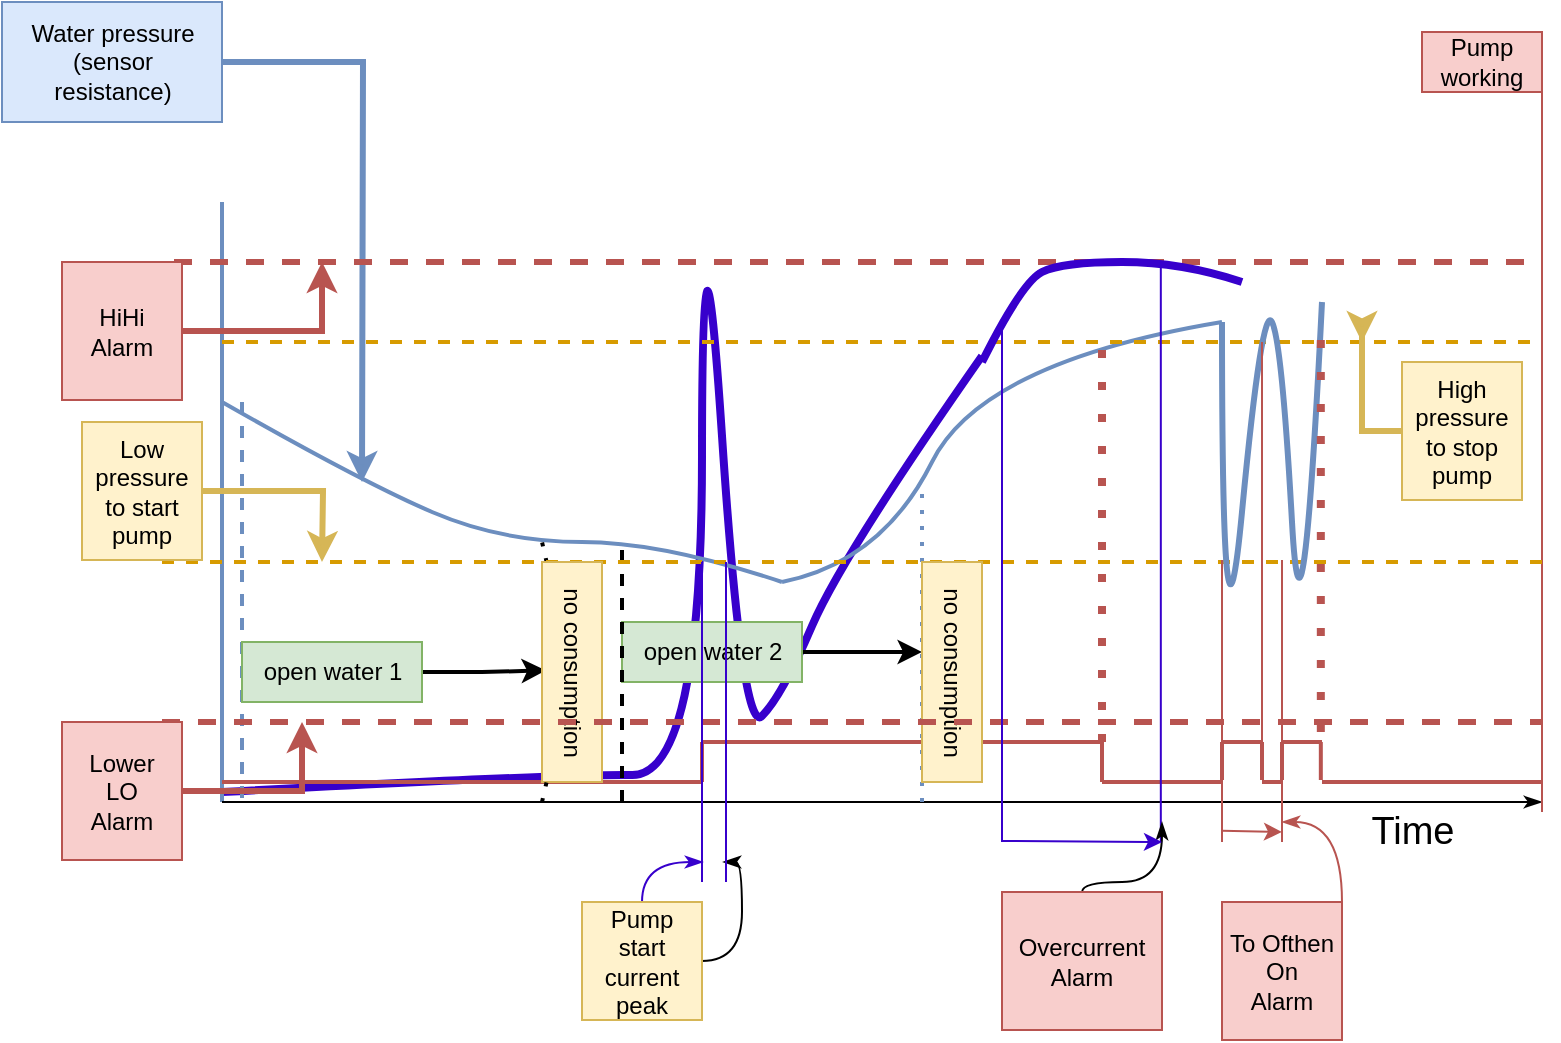 <mxfile version="20.1.3" type="github" pages="2">
  <diagram name="Typical diagram" id="c7558073-3199-34d8-9f00-42111426c3f3">
    <mxGraphModel dx="878" dy="634" grid="1" gridSize="10" guides="1" tooltips="1" connect="1" arrows="1" fold="1" page="1" pageScale="1" pageWidth="826" pageHeight="1169" background="none" math="0" shadow="0">
      <root>
        <mxCell id="0" />
        <mxCell id="1" parent="0" />
        <mxCell id="BxefesWGFPJ47FyZC_82-163" value="" style="curved=1;endArrow=none;html=1;strokeColor=#3700CC;strokeWidth=4;fillColor=#6a00ff;endFill=0;" edge="1" parent="1">
          <mxGeometry width="50" height="50" relative="1" as="geometry">
            <mxPoint x="160" y="715" as="sourcePoint" />
            <mxPoint x="540" y="497" as="targetPoint" />
            <Array as="points">
              <mxPoint x="330" y="706" />
              <mxPoint x="400" y="707" />
              <mxPoint x="400" y="387" />
              <mxPoint x="420" y="687" />
              <mxPoint x="440" y="667" />
              <mxPoint x="470" y="597" />
            </Array>
          </mxGeometry>
        </mxCell>
        <mxCell id="BxefesWGFPJ47FyZC_82-97" value="" style="endArrow=none;html=1;rounded=0;fillColor=#dae8fc;strokeColor=#6c8ebf;strokeWidth=2;" edge="1" parent="1">
          <mxGeometry width="50" height="50" relative="1" as="geometry">
            <mxPoint x="160" y="420" as="sourcePoint" />
            <mxPoint x="160" y="720" as="targetPoint" />
          </mxGeometry>
        </mxCell>
        <mxCell id="BxefesWGFPJ47FyZC_82-139" style="edgeStyle=orthogonalEdgeStyle;rounded=0;orthogonalLoop=1;jettySize=auto;html=1;strokeWidth=3;fillColor=#dae8fc;strokeColor=#6c8ebf;" edge="1" parent="1" source="BxefesWGFPJ47FyZC_82-98">
          <mxGeometry relative="1" as="geometry">
            <mxPoint x="230" y="560" as="targetPoint" />
          </mxGeometry>
        </mxCell>
        <mxCell id="BxefesWGFPJ47FyZC_82-98" value="Water pressure&lt;br&gt;(sensor&lt;br&gt;resistance)" style="text;html=1;align=center;verticalAlign=middle;resizable=0;points=[];autosize=1;strokeColor=#6c8ebf;fillColor=#dae8fc;" vertex="1" parent="1">
          <mxGeometry x="50" y="320" width="110" height="60" as="geometry" />
        </mxCell>
        <mxCell id="BxefesWGFPJ47FyZC_82-99" value="" style="endArrow=classicThin;html=1;rounded=0;endFill=1;" edge="1" parent="1">
          <mxGeometry width="50" height="50" relative="1" as="geometry">
            <mxPoint x="160" y="720" as="sourcePoint" />
            <mxPoint x="820" y="720" as="targetPoint" />
          </mxGeometry>
        </mxCell>
        <mxCell id="BxefesWGFPJ47FyZC_82-101" value="Time" style="text;html=1;align=center;verticalAlign=middle;resizable=0;points=[];autosize=1;strokeColor=none;fillColor=none;strokeWidth=5;fontSize=19;" vertex="1" parent="1">
          <mxGeometry x="720" y="715" width="70" height="40" as="geometry" />
        </mxCell>
        <mxCell id="BxefesWGFPJ47FyZC_82-102" value="" style="endArrow=none;html=1;rounded=0;fillColor=#f8cecc;strokeColor=#b85450;exitX=1;exitY=1;exitDx=0;exitDy=0;" edge="1" parent="1" source="BxefesWGFPJ47FyZC_82-103">
          <mxGeometry width="50" height="50" relative="1" as="geometry">
            <mxPoint x="820" y="485" as="sourcePoint" />
            <mxPoint x="820" y="725" as="targetPoint" />
          </mxGeometry>
        </mxCell>
        <mxCell id="BxefesWGFPJ47FyZC_82-103" value="Pump working" style="text;html=1;strokeColor=#b85450;fillColor=#f8cecc;align=center;verticalAlign=middle;whiteSpace=wrap;rounded=0;" vertex="1" parent="1">
          <mxGeometry x="760" y="335" width="60" height="30" as="geometry" />
        </mxCell>
        <mxCell id="BxefesWGFPJ47FyZC_82-104" value="" style="endArrow=none;html=1;strokeWidth=2;fillColor=#dae8fc;strokeColor=#6c8ebf;curved=1;endFill=0;" edge="1" parent="1">
          <mxGeometry width="50" height="50" relative="1" as="geometry">
            <mxPoint x="160" y="520" as="sourcePoint" />
            <mxPoint x="440" y="610" as="targetPoint" />
            <Array as="points">
              <mxPoint x="230" y="560" />
              <mxPoint x="300" y="590" />
              <mxPoint x="380" y="590" />
            </Array>
          </mxGeometry>
        </mxCell>
        <mxCell id="BxefesWGFPJ47FyZC_82-105" value="" style="endArrow=none;dashed=1;html=1;strokeWidth=2;rounded=0;fillColor=#dae8fc;strokeColor=#6c8ebf;" edge="1" parent="1">
          <mxGeometry width="50" height="50" relative="1" as="geometry">
            <mxPoint x="170" y="520" as="sourcePoint" />
            <mxPoint x="170" y="720" as="targetPoint" />
          </mxGeometry>
        </mxCell>
        <mxCell id="BxefesWGFPJ47FyZC_82-106" value="" style="endArrow=none;dashed=1;html=1;dashPattern=1 3;strokeWidth=2;rounded=0;startArrow=none;" edge="1" parent="1" source="BxefesWGFPJ47FyZC_82-120">
          <mxGeometry width="50" height="50" relative="1" as="geometry">
            <mxPoint x="320" y="720" as="sourcePoint" />
            <mxPoint x="320" y="590" as="targetPoint" />
          </mxGeometry>
        </mxCell>
        <mxCell id="BxefesWGFPJ47FyZC_82-123" style="edgeStyle=orthogonalEdgeStyle;rounded=0;orthogonalLoop=1;jettySize=auto;html=1;entryX=0.493;entryY=0.933;entryDx=0;entryDy=0;entryPerimeter=0;strokeWidth=2;" edge="1" parent="1" source="BxefesWGFPJ47FyZC_82-107" target="BxefesWGFPJ47FyZC_82-120">
          <mxGeometry relative="1" as="geometry" />
        </mxCell>
        <mxCell id="BxefesWGFPJ47FyZC_82-107" value="open water 1" style="text;html=1;align=center;verticalAlign=middle;resizable=0;points=[];autosize=1;strokeColor=#82b366;fillColor=#d5e8d4;" vertex="1" parent="1">
          <mxGeometry x="170" y="640" width="90" height="30" as="geometry" />
        </mxCell>
        <mxCell id="BxefesWGFPJ47FyZC_82-124" style="edgeStyle=orthogonalEdgeStyle;rounded=0;orthogonalLoop=1;jettySize=auto;html=1;strokeWidth=2;" edge="1" parent="1" source="BxefesWGFPJ47FyZC_82-108">
          <mxGeometry relative="1" as="geometry">
            <mxPoint x="510" y="645.0" as="targetPoint" />
          </mxGeometry>
        </mxCell>
        <mxCell id="BxefesWGFPJ47FyZC_82-108" value="open water 2" style="text;html=1;align=center;verticalAlign=middle;resizable=0;points=[];autosize=1;strokeColor=#82b366;fillColor=#d5e8d4;" vertex="1" parent="1">
          <mxGeometry x="360" y="630" width="90" height="30" as="geometry" />
        </mxCell>
        <mxCell id="BxefesWGFPJ47FyZC_82-109" value="" style="endArrow=none;dashed=1;html=1;strokeWidth=2;rounded=0;" edge="1" parent="1">
          <mxGeometry width="50" height="50" relative="1" as="geometry">
            <mxPoint x="360" y="720.0" as="sourcePoint" />
            <mxPoint x="360" y="590.0" as="targetPoint" />
          </mxGeometry>
        </mxCell>
        <mxCell id="BxefesWGFPJ47FyZC_82-110" value="" style="endArrow=none;dashed=1;html=1;dashPattern=1 3;strokeWidth=2;rounded=0;fillColor=#dae8fc;strokeColor=#6c8ebf;" edge="1" parent="1">
          <mxGeometry width="50" height="50" relative="1" as="geometry">
            <mxPoint x="510" y="720" as="sourcePoint" />
            <mxPoint x="510" y="560" as="targetPoint" />
          </mxGeometry>
        </mxCell>
        <mxCell id="BxefesWGFPJ47FyZC_82-111" value="" style="endArrow=none;html=1;rounded=0;strokeWidth=2;fillColor=#f8cecc;strokeColor=#b85450;" edge="1" parent="1">
          <mxGeometry width="50" height="50" relative="1" as="geometry">
            <mxPoint x="160" y="710" as="sourcePoint" />
            <mxPoint x="400" y="710" as="targetPoint" />
          </mxGeometry>
        </mxCell>
        <mxCell id="BxefesWGFPJ47FyZC_82-112" value="" style="endArrow=none;html=1;rounded=0;strokeWidth=2;fillColor=#f8cecc;strokeColor=#b85450;" edge="1" parent="1">
          <mxGeometry width="50" height="50" relative="1" as="geometry">
            <mxPoint x="400" y="710" as="sourcePoint" />
            <mxPoint x="400" y="690" as="targetPoint" />
          </mxGeometry>
        </mxCell>
        <mxCell id="BxefesWGFPJ47FyZC_82-113" value="" style="endArrow=none;html=1;rounded=0;strokeWidth=2;fillColor=#f8cecc;strokeColor=#b85450;" edge="1" parent="1">
          <mxGeometry width="50" height="50" relative="1" as="geometry">
            <mxPoint x="600" y="690" as="sourcePoint" />
            <mxPoint x="400" y="690" as="targetPoint" />
            <Array as="points">
              <mxPoint x="500" y="690" />
            </Array>
          </mxGeometry>
        </mxCell>
        <mxCell id="BxefesWGFPJ47FyZC_82-114" value="" style="curved=1;endArrow=none;html=1;rounded=0;strokeWidth=2;fillColor=#dae8fc;strokeColor=#6c8ebf;endFill=0;" edge="1" parent="1">
          <mxGeometry width="50" height="50" relative="1" as="geometry">
            <mxPoint x="440" y="610" as="sourcePoint" />
            <mxPoint x="660" y="480" as="targetPoint" />
            <Array as="points">
              <mxPoint x="490" y="600" />
              <mxPoint x="540" y="500" />
            </Array>
          </mxGeometry>
        </mxCell>
        <mxCell id="BxefesWGFPJ47FyZC_82-116" value="" style="endArrow=none;html=1;rounded=0;strokeWidth=2;fillColor=#f8cecc;strokeColor=#b85450;" edge="1" parent="1">
          <mxGeometry width="50" height="50" relative="1" as="geometry">
            <mxPoint x="600" y="690" as="sourcePoint" />
            <mxPoint x="600" y="710" as="targetPoint" />
          </mxGeometry>
        </mxCell>
        <mxCell id="BxefesWGFPJ47FyZC_82-117" value="" style="endArrow=none;dashed=1;html=1;rounded=0;strokeWidth=2;fillColor=#ffe6cc;strokeColor=#d79b00;" edge="1" parent="1">
          <mxGeometry width="50" height="50" relative="1" as="geometry">
            <mxPoint x="130" y="600" as="sourcePoint" />
            <mxPoint x="820" y="600" as="targetPoint" />
          </mxGeometry>
        </mxCell>
        <mxCell id="BxefesWGFPJ47FyZC_82-119" value="" style="endArrow=none;html=1;rounded=0;strokeWidth=2;fillColor=#f8cecc;strokeColor=#b85450;" edge="1" parent="1">
          <mxGeometry width="50" height="50" relative="1" as="geometry">
            <mxPoint x="600" y="710.0" as="sourcePoint" />
            <mxPoint x="660" y="710" as="targetPoint" />
          </mxGeometry>
        </mxCell>
        <mxCell id="BxefesWGFPJ47FyZC_82-120" value="no consumption" style="text;html=1;align=center;verticalAlign=middle;resizable=0;points=[];autosize=1;strokeColor=#d6b656;fillColor=#fff2cc;rotation=90;" vertex="1" parent="1">
          <mxGeometry x="280" y="640" width="110" height="30" as="geometry" />
        </mxCell>
        <mxCell id="BxefesWGFPJ47FyZC_82-121" value="" style="endArrow=none;dashed=1;html=1;dashPattern=1 3;strokeWidth=2;rounded=0;" edge="1" parent="1" target="BxefesWGFPJ47FyZC_82-120">
          <mxGeometry width="50" height="50" relative="1" as="geometry">
            <mxPoint x="320" y="720.0" as="sourcePoint" />
            <mxPoint x="320" y="590.0" as="targetPoint" />
          </mxGeometry>
        </mxCell>
        <mxCell id="BxefesWGFPJ47FyZC_82-125" value="no consumption" style="text;html=1;align=center;verticalAlign=middle;resizable=0;points=[];autosize=1;strokeColor=#d6b656;fillColor=#fff2cc;rotation=90;" vertex="1" parent="1">
          <mxGeometry x="470" y="640" width="110" height="30" as="geometry" />
        </mxCell>
        <mxCell id="BxefesWGFPJ47FyZC_82-134" style="edgeStyle=orthogonalEdgeStyle;rounded=0;orthogonalLoop=1;jettySize=auto;html=1;strokeWidth=3;fillColor=#fff2cc;strokeColor=#d6b656;" edge="1" parent="1" source="BxefesWGFPJ47FyZC_82-127">
          <mxGeometry relative="1" as="geometry">
            <mxPoint x="210" y="600.0" as="targetPoint" />
          </mxGeometry>
        </mxCell>
        <mxCell id="BxefesWGFPJ47FyZC_82-127" value="Low pressure to start pump" style="text;html=1;strokeColor=#d6b656;fillColor=#fff2cc;align=center;verticalAlign=middle;whiteSpace=wrap;rounded=0;" vertex="1" parent="1">
          <mxGeometry x="90" y="530" width="60" height="69" as="geometry" />
        </mxCell>
        <mxCell id="BxefesWGFPJ47FyZC_82-128" value="" style="endArrow=none;dashed=1;html=1;rounded=0;strokeWidth=2;fillColor=#ffe6cc;strokeColor=#d79b00;" edge="1" parent="1">
          <mxGeometry width="50" height="50" relative="1" as="geometry">
            <mxPoint x="160" y="490.0" as="sourcePoint" />
            <mxPoint x="820" y="490" as="targetPoint" />
          </mxGeometry>
        </mxCell>
        <mxCell id="BxefesWGFPJ47FyZC_82-133" style="edgeStyle=orthogonalEdgeStyle;rounded=0;orthogonalLoop=1;jettySize=auto;html=1;strokeWidth=3;fillColor=#fff2cc;strokeColor=#d6b656;" edge="1" parent="1" source="BxefesWGFPJ47FyZC_82-130">
          <mxGeometry relative="1" as="geometry">
            <mxPoint x="730" y="490" as="targetPoint" />
          </mxGeometry>
        </mxCell>
        <mxCell id="BxefesWGFPJ47FyZC_82-130" value="High pressure to stop pump" style="text;html=1;strokeColor=#d6b656;fillColor=#fff2cc;align=center;verticalAlign=middle;whiteSpace=wrap;rounded=0;" vertex="1" parent="1">
          <mxGeometry x="750" y="500" width="60" height="69" as="geometry" />
        </mxCell>
        <mxCell id="BxefesWGFPJ47FyZC_82-131" value="" style="endArrow=none;dashed=1;html=1;rounded=0;strokeWidth=3;fillColor=#f8cecc;strokeColor=#b85450;" edge="1" parent="1">
          <mxGeometry width="50" height="50" relative="1" as="geometry">
            <mxPoint x="130" y="680.0" as="sourcePoint" />
            <mxPoint x="820" y="680.0" as="targetPoint" />
          </mxGeometry>
        </mxCell>
        <mxCell id="BxefesWGFPJ47FyZC_82-132" value="" style="endArrow=none;dashed=1;html=1;rounded=0;strokeWidth=3;fillColor=#f8cecc;strokeColor=#b85450;" edge="1" parent="1">
          <mxGeometry width="50" height="50" relative="1" as="geometry">
            <mxPoint x="136" y="450.0" as="sourcePoint" />
            <mxPoint x="820" y="450" as="targetPoint" />
          </mxGeometry>
        </mxCell>
        <mxCell id="BxefesWGFPJ47FyZC_82-136" style="edgeStyle=orthogonalEdgeStyle;rounded=0;orthogonalLoop=1;jettySize=auto;html=1;strokeWidth=3;fillColor=#f8cecc;strokeColor=#b85450;" edge="1" parent="1" source="BxefesWGFPJ47FyZC_82-135">
          <mxGeometry relative="1" as="geometry">
            <mxPoint x="200" y="680" as="targetPoint" />
            <Array as="points">
              <mxPoint x="200" y="714" />
            </Array>
          </mxGeometry>
        </mxCell>
        <mxCell id="BxefesWGFPJ47FyZC_82-135" value="Lower&lt;br&gt;LO&lt;br&gt;Alarm" style="text;html=1;strokeColor=#b85450;fillColor=#f8cecc;align=center;verticalAlign=middle;whiteSpace=wrap;rounded=0;" vertex="1" parent="1">
          <mxGeometry x="80" y="680" width="60" height="69" as="geometry" />
        </mxCell>
        <mxCell id="BxefesWGFPJ47FyZC_82-138" style="edgeStyle=orthogonalEdgeStyle;rounded=0;orthogonalLoop=1;jettySize=auto;html=1;strokeWidth=3;fillColor=#f8cecc;strokeColor=#b85450;" edge="1" parent="1" source="BxefesWGFPJ47FyZC_82-137">
          <mxGeometry relative="1" as="geometry">
            <mxPoint x="210" y="450" as="targetPoint" />
            <Array as="points">
              <mxPoint x="210" y="484" />
            </Array>
          </mxGeometry>
        </mxCell>
        <mxCell id="BxefesWGFPJ47FyZC_82-137" value="HiHi&lt;br&gt;Alarm" style="text;html=1;strokeColor=#b85450;fillColor=#f8cecc;align=center;verticalAlign=middle;whiteSpace=wrap;rounded=0;" vertex="1" parent="1">
          <mxGeometry x="80" y="450" width="60" height="69" as="geometry" />
        </mxCell>
        <mxCell id="BxefesWGFPJ47FyZC_82-140" value="" style="endArrow=none;html=1;rounded=0;strokeWidth=2;fillColor=#f8cecc;strokeColor=#b85450;" edge="1" parent="1">
          <mxGeometry width="50" height="50" relative="1" as="geometry">
            <mxPoint x="660" y="690" as="sourcePoint" />
            <mxPoint x="660" y="709.0" as="targetPoint" />
          </mxGeometry>
        </mxCell>
        <mxCell id="BxefesWGFPJ47FyZC_82-142" value="" style="endArrow=none;html=1;rounded=0;strokeWidth=2;fillColor=#f8cecc;strokeColor=#b85450;" edge="1" parent="1">
          <mxGeometry width="50" height="50" relative="1" as="geometry">
            <mxPoint x="680" y="690" as="sourcePoint" />
            <mxPoint x="680" y="709.0" as="targetPoint" />
          </mxGeometry>
        </mxCell>
        <mxCell id="BxefesWGFPJ47FyZC_82-148" value="" style="curved=1;endArrow=none;html=1;strokeColor=#6c8ebf;strokeWidth=3;endFill=0;fillColor=#dae8fc;" edge="1" parent="1">
          <mxGeometry width="50" height="50" relative="1" as="geometry">
            <mxPoint x="660" y="480" as="sourcePoint" />
            <mxPoint x="710" y="470" as="targetPoint" />
            <Array as="points">
              <mxPoint x="660" y="680" />
              <mxPoint x="680" y="470" />
              <mxPoint x="690" y="490" />
              <mxPoint x="700" y="670" />
            </Array>
          </mxGeometry>
        </mxCell>
        <mxCell id="BxefesWGFPJ47FyZC_82-150" value="" style="endArrow=none;html=1;rounded=0;strokeWidth=2;fillColor=#f8cecc;strokeColor=#b85450;" edge="1" parent="1">
          <mxGeometry width="50" height="50" relative="1" as="geometry">
            <mxPoint x="680" y="690" as="sourcePoint" />
            <mxPoint x="660" y="690.0" as="targetPoint" />
            <Array as="points" />
          </mxGeometry>
        </mxCell>
        <mxCell id="BxefesWGFPJ47FyZC_82-151" value="" style="endArrow=none;html=1;rounded=0;strokeWidth=2;fillColor=#f8cecc;strokeColor=#b85450;" edge="1" parent="1">
          <mxGeometry width="50" height="50" relative="1" as="geometry">
            <mxPoint x="710" y="710" as="sourcePoint" />
            <mxPoint x="820" y="710" as="targetPoint" />
            <Array as="points">
              <mxPoint x="770" y="710" />
            </Array>
          </mxGeometry>
        </mxCell>
        <mxCell id="BxefesWGFPJ47FyZC_82-152" value="" style="endArrow=none;dashed=1;html=1;dashPattern=1 3;strokeWidth=4;rounded=0;fillColor=#f8cecc;strokeColor=#b85450;" edge="1" parent="1">
          <mxGeometry width="50" height="50" relative="1" as="geometry">
            <mxPoint x="600" y="690.0" as="sourcePoint" />
            <mxPoint x="600" y="490" as="targetPoint" />
          </mxGeometry>
        </mxCell>
        <mxCell id="BxefesWGFPJ47FyZC_82-153" value="" style="endArrow=none;html=1;strokeWidth=1;rounded=0;fillColor=#6a00ff;strokeColor=#3700CC;" edge="1" parent="1">
          <mxGeometry width="50" height="50" relative="1" as="geometry">
            <mxPoint x="400" y="760" as="sourcePoint" />
            <mxPoint x="400" y="600" as="targetPoint" />
          </mxGeometry>
        </mxCell>
        <mxCell id="BxefesWGFPJ47FyZC_82-154" value="" style="endArrow=none;html=1;strokeWidth=1;rounded=0;fillColor=#f8cecc;strokeColor=#b85450;" edge="1" parent="1">
          <mxGeometry width="50" height="50" relative="1" as="geometry">
            <mxPoint x="660" y="740" as="sourcePoint" />
            <mxPoint x="660" y="599" as="targetPoint" />
          </mxGeometry>
        </mxCell>
        <mxCell id="BxefesWGFPJ47FyZC_82-155" value="" style="endArrow=none;html=1;strokeWidth=1;rounded=0;fillColor=#f8cecc;strokeColor=#b85450;" edge="1" parent="1">
          <mxGeometry width="50" height="50" relative="1" as="geometry">
            <mxPoint x="680" y="690.0" as="sourcePoint" />
            <mxPoint x="680" y="490" as="targetPoint" />
          </mxGeometry>
        </mxCell>
        <mxCell id="BxefesWGFPJ47FyZC_82-156" value="" style="endArrow=none;html=1;strokeWidth=1;rounded=0;fillColor=#f8cecc;strokeColor=#b85450;" edge="1" parent="1">
          <mxGeometry width="50" height="50" relative="1" as="geometry">
            <mxPoint x="690" y="740" as="sourcePoint" />
            <mxPoint x="690" y="599" as="targetPoint" />
          </mxGeometry>
        </mxCell>
        <mxCell id="BxefesWGFPJ47FyZC_82-157" value="" style="endArrow=none;dashed=1;html=1;dashPattern=1 3;strokeWidth=4;rounded=0;fillColor=#f8cecc;strokeColor=#b85450;" edge="1" parent="1">
          <mxGeometry width="50" height="50" relative="1" as="geometry">
            <mxPoint x="709.41" y="685.0" as="sourcePoint" />
            <mxPoint x="709.41" y="485" as="targetPoint" />
          </mxGeometry>
        </mxCell>
        <mxCell id="BxefesWGFPJ47FyZC_82-158" value="" style="endArrow=none;html=1;rounded=0;strokeWidth=2;fillColor=#f8cecc;strokeColor=#b85450;" edge="1" parent="1">
          <mxGeometry width="50" height="50" relative="1" as="geometry">
            <mxPoint x="690" y="690.0" as="sourcePoint" />
            <mxPoint x="690" y="709.0" as="targetPoint" />
          </mxGeometry>
        </mxCell>
        <mxCell id="BxefesWGFPJ47FyZC_82-159" value="" style="endArrow=none;html=1;rounded=0;strokeWidth=2;fillColor=#f8cecc;strokeColor=#b85450;" edge="1" parent="1">
          <mxGeometry width="50" height="50" relative="1" as="geometry">
            <mxPoint x="709.41" y="690.0" as="sourcePoint" />
            <mxPoint x="709.41" y="709.0" as="targetPoint" />
          </mxGeometry>
        </mxCell>
        <mxCell id="BxefesWGFPJ47FyZC_82-160" value="" style="endArrow=none;html=1;rounded=0;strokeWidth=2;fillColor=#f8cecc;strokeColor=#b85450;" edge="1" parent="1">
          <mxGeometry width="50" height="50" relative="1" as="geometry">
            <mxPoint x="710" y="690.0" as="sourcePoint" />
            <mxPoint x="690" y="690.0" as="targetPoint" />
            <Array as="points" />
          </mxGeometry>
        </mxCell>
        <mxCell id="BxefesWGFPJ47FyZC_82-161" value="" style="endArrow=none;html=1;rounded=0;strokeWidth=2;fillColor=#f8cecc;strokeColor=#b85450;" edge="1" parent="1">
          <mxGeometry width="50" height="50" relative="1" as="geometry">
            <mxPoint x="680" y="710.0" as="sourcePoint" />
            <mxPoint x="690" y="710" as="targetPoint" />
            <Array as="points" />
          </mxGeometry>
        </mxCell>
        <mxCell id="BxefesWGFPJ47FyZC_82-183" style="edgeStyle=orthogonalEdgeStyle;curved=1;orthogonalLoop=1;jettySize=auto;html=1;fontSize=19;endArrow=classicThin;endFill=1;strokeColor=#b85450;strokeWidth=1;fillColor=#f8cecc;" edge="1" parent="1" source="BxefesWGFPJ47FyZC_82-162">
          <mxGeometry relative="1" as="geometry">
            <mxPoint x="690" y="730.0" as="targetPoint" />
            <Array as="points">
              <mxPoint x="720" y="730" />
            </Array>
          </mxGeometry>
        </mxCell>
        <mxCell id="BxefesWGFPJ47FyZC_82-162" value="To Ofthen On&lt;br&gt;Alarm" style="text;html=1;strokeColor=#b85450;fillColor=#f8cecc;align=center;verticalAlign=middle;whiteSpace=wrap;rounded=0;" vertex="1" parent="1">
          <mxGeometry x="660" y="770" width="60" height="69" as="geometry" />
        </mxCell>
        <mxCell id="BxefesWGFPJ47FyZC_82-164" value="" style="curved=1;endArrow=none;html=1;strokeColor=#3700CC;strokeWidth=4;fillColor=#6a00ff;endFill=0;" edge="1" parent="1">
          <mxGeometry width="50" height="50" relative="1" as="geometry">
            <mxPoint x="540" y="500" as="sourcePoint" />
            <mxPoint x="670" y="460" as="targetPoint" />
            <Array as="points">
              <mxPoint x="560" y="460" />
              <mxPoint x="580" y="450" />
              <mxPoint x="640" y="450" />
            </Array>
          </mxGeometry>
        </mxCell>
        <mxCell id="BxefesWGFPJ47FyZC_82-165" value="" style="endArrow=none;html=1;strokeWidth=1;curved=1;fillColor=#6a00ff;strokeColor=#3700CC;" edge="1" parent="1">
          <mxGeometry width="50" height="50" relative="1" as="geometry">
            <mxPoint x="550" y="740" as="sourcePoint" />
            <mxPoint x="550" y="480" as="targetPoint" />
          </mxGeometry>
        </mxCell>
        <mxCell id="BxefesWGFPJ47FyZC_82-166" value="" style="endArrow=none;html=1;strokeWidth=1;curved=1;fillColor=#6a00ff;strokeColor=#3700CC;" edge="1" parent="1">
          <mxGeometry width="50" height="50" relative="1" as="geometry">
            <mxPoint x="629.41" y="740.0" as="sourcePoint" />
            <mxPoint x="629.41" y="450" as="targetPoint" />
          </mxGeometry>
        </mxCell>
        <mxCell id="BxefesWGFPJ47FyZC_82-180" style="edgeStyle=orthogonalEdgeStyle;curved=1;orthogonalLoop=1;jettySize=auto;html=1;fontSize=19;endArrow=classicThin;endFill=1;strokeColor=default;strokeWidth=1;" edge="1" parent="1" source="BxefesWGFPJ47FyZC_82-167">
          <mxGeometry relative="1" as="geometry">
            <mxPoint x="630" y="730.0" as="targetPoint" />
            <Array as="points">
              <mxPoint x="590" y="760" />
              <mxPoint x="630" y="760" />
            </Array>
          </mxGeometry>
        </mxCell>
        <mxCell id="BxefesWGFPJ47FyZC_82-167" value="Overcurrent&lt;br&gt;Alarm" style="text;html=1;strokeColor=#b85450;fillColor=#f8cecc;align=center;verticalAlign=middle;whiteSpace=wrap;rounded=0;" vertex="1" parent="1">
          <mxGeometry x="550" y="765" width="80" height="69" as="geometry" />
        </mxCell>
        <mxCell id="BxefesWGFPJ47FyZC_82-173" style="edgeStyle=orthogonalEdgeStyle;curved=1;orthogonalLoop=1;jettySize=auto;html=1;fontSize=19;endArrow=classicThin;endFill=1;strokeColor=#3700CC;strokeWidth=1;fillColor=#6a00ff;" edge="1" parent="1" source="BxefesWGFPJ47FyZC_82-171">
          <mxGeometry relative="1" as="geometry">
            <mxPoint x="400" y="750.0" as="targetPoint" />
          </mxGeometry>
        </mxCell>
        <mxCell id="BxefesWGFPJ47FyZC_82-174" style="edgeStyle=orthogonalEdgeStyle;curved=1;orthogonalLoop=1;jettySize=auto;html=1;fontSize=19;endArrow=classicThin;endFill=1;strokeColor=default;strokeWidth=1;" edge="1" parent="1" source="BxefesWGFPJ47FyZC_82-171">
          <mxGeometry relative="1" as="geometry">
            <mxPoint x="410" y="750.0" as="targetPoint" />
          </mxGeometry>
        </mxCell>
        <mxCell id="BxefesWGFPJ47FyZC_82-171" value="Pump start current peak" style="text;html=1;strokeColor=#d6b656;fillColor=#fff2cc;align=center;verticalAlign=middle;whiteSpace=wrap;rounded=0;" vertex="1" parent="1">
          <mxGeometry x="340" y="770" width="60" height="59" as="geometry" />
        </mxCell>
        <mxCell id="BxefesWGFPJ47FyZC_82-172" value="" style="endArrow=none;html=1;strokeWidth=1;rounded=0;fillColor=#6a00ff;strokeColor=#3700CC;" edge="1" parent="1">
          <mxGeometry width="50" height="50" relative="1" as="geometry">
            <mxPoint x="412" y="760.0" as="sourcePoint" />
            <mxPoint x="412" y="600.0" as="targetPoint" />
          </mxGeometry>
        </mxCell>
        <mxCell id="BxefesWGFPJ47FyZC_82-178" value="" style="endArrow=classic;html=1;fontSize=19;strokeColor=#3700CC;strokeWidth=1;curved=1;fillColor=#6a00ff;" edge="1" parent="1">
          <mxGeometry width="50" height="50" relative="1" as="geometry">
            <mxPoint x="550" y="739.5" as="sourcePoint" />
            <mxPoint x="630" y="740" as="targetPoint" />
          </mxGeometry>
        </mxCell>
        <mxCell id="BxefesWGFPJ47FyZC_82-181" value="" style="endArrow=classic;html=1;fontSize=19;strokeColor=#b85450;strokeWidth=1;curved=1;fillColor=#f8cecc;" edge="1" parent="1">
          <mxGeometry width="50" height="50" relative="1" as="geometry">
            <mxPoint x="660" y="734.41" as="sourcePoint" />
            <mxPoint x="690" y="735" as="targetPoint" />
          </mxGeometry>
        </mxCell>
      </root>
    </mxGraphModel>
  </diagram>
  <diagram id="lTAJ_wTT5M3yFaHWeFhA" name="Algo">
    <mxGraphModel dx="1845" dy="719" grid="1" gridSize="10" guides="1" tooltips="1" connect="1" arrows="1" fold="1" page="1" pageScale="1" pageWidth="850" pageHeight="1100" math="0" shadow="0">
      <root>
        <mxCell id="0" />
        <mxCell id="1" parent="0" />
        <mxCell id="9uWRWs1TPdL7kKnBObpd-3" value="" style="edgeStyle=orthogonalEdgeStyle;curved=1;orthogonalLoop=1;jettySize=auto;html=1;fontSize=19;endArrow=classicThin;endFill=1;strokeColor=default;strokeWidth=1;" edge="1" parent="1" source="9uWRWs1TPdL7kKnBObpd-1" target="9uWRWs1TPdL7kKnBObpd-2">
          <mxGeometry relative="1" as="geometry" />
        </mxCell>
        <mxCell id="9uWRWs1TPdL7kKnBObpd-1" value="Start application sensor obj" style="ellipse;whiteSpace=wrap;html=1;fontSize=19;strokeWidth=1;" vertex="1" parent="1">
          <mxGeometry x="85" width="170" height="80" as="geometry" />
        </mxCell>
        <mxCell id="9uWRWs1TPdL7kKnBObpd-74" value="" style="edgeStyle=orthogonalEdgeStyle;curved=1;orthogonalLoop=1;jettySize=auto;html=1;fontSize=19;endArrow=classicThin;endFill=1;strokeColor=default;strokeWidth=1;" edge="1" parent="1" source="9uWRWs1TPdL7kKnBObpd-2">
          <mxGeometry relative="1" as="geometry">
            <mxPoint x="170" y="250" as="targetPoint" />
          </mxGeometry>
        </mxCell>
        <mxCell id="9uWRWs1TPdL7kKnBObpd-2" value="Measure pressure(ADC)" style="rounded=0;whiteSpace=wrap;html=1;fontSize=19;strokeWidth=1;fillColor=#f5f5f5;fontColor=#333333;strokeColor=#666666;" vertex="1" parent="1">
          <mxGeometry x="105" y="110" width="130" height="60" as="geometry" />
        </mxCell>
        <mxCell id="9uWRWs1TPdL7kKnBObpd-103" style="edgeStyle=orthogonalEdgeStyle;curved=1;orthogonalLoop=1;jettySize=auto;html=1;exitX=0.5;exitY=1;exitDx=0;exitDy=0;fontSize=19;endArrow=classicThin;endFill=1;strokeColor=default;strokeWidth=1;" edge="1" parent="1" source="9uWRWs1TPdL7kKnBObpd-4" target="9uWRWs1TPdL7kKnBObpd-8">
          <mxGeometry relative="1" as="geometry" />
        </mxCell>
        <mxCell id="9uWRWs1TPdL7kKnBObpd-114" style="edgeStyle=orthogonalEdgeStyle;curved=1;orthogonalLoop=1;jettySize=auto;html=1;entryX=0;entryY=0.5;entryDx=0;entryDy=0;fontSize=19;endArrow=classicThin;endFill=1;strokeColor=default;strokeWidth=1;" edge="1" parent="1" source="9uWRWs1TPdL7kKnBObpd-4" target="9uWRWs1TPdL7kKnBObpd-19">
          <mxGeometry relative="1" as="geometry" />
        </mxCell>
        <mxCell id="9uWRWs1TPdL7kKnBObpd-192" style="edgeStyle=orthogonalEdgeStyle;curved=1;orthogonalLoop=1;jettySize=auto;html=1;exitX=1;exitY=0.5;exitDx=0;exitDy=0;fontSize=19;fontColor=#000000;endArrow=classicThin;endFill=1;strokeColor=#000000;strokeWidth=1;entryX=0.5;entryY=0;entryDx=0;entryDy=0;" edge="1" parent="1" source="9uWRWs1TPdL7kKnBObpd-4" target="9uWRWs1TPdL7kKnBObpd-6">
          <mxGeometry relative="1" as="geometry" />
        </mxCell>
        <mxCell id="9uWRWs1TPdL7kKnBObpd-4" value="Lo?" style="rhombus;whiteSpace=wrap;html=1;fontSize=19;strokeWidth=1;fillColor=#f5f5f5;fontColor=#333333;strokeColor=#666666;" vertex="1" parent="1">
          <mxGeometry x="135" y="465" width="80" height="80" as="geometry" />
        </mxCell>
        <mxCell id="9uWRWs1TPdL7kKnBObpd-106" value="y" style="edgeStyle=orthogonalEdgeStyle;curved=1;orthogonalLoop=1;jettySize=auto;html=1;fontSize=19;endArrow=classicThin;endFill=1;strokeColor=default;strokeWidth=1;" edge="1" parent="1" source="9uWRWs1TPdL7kKnBObpd-6" target="9uWRWs1TPdL7kKnBObpd-105">
          <mxGeometry relative="1" as="geometry" />
        </mxCell>
        <mxCell id="9uWRWs1TPdL7kKnBObpd-6" value="LoLo?" style="rhombus;whiteSpace=wrap;html=1;fontSize=19;strokeWidth=1;fillColor=#f5f5f5;fontColor=#333333;strokeColor=#666666;" vertex="1" parent="1">
          <mxGeometry x="190" y="530" width="65" height="60" as="geometry" />
        </mxCell>
        <mxCell id="9uWRWs1TPdL7kKnBObpd-108" style="edgeStyle=orthogonalEdgeStyle;curved=1;orthogonalLoop=1;jettySize=auto;html=1;entryX=0;entryY=0.75;entryDx=0;entryDy=0;fontSize=19;endArrow=classicThin;endFill=1;strokeColor=default;strokeWidth=1;" edge="1" parent="1" source="9uWRWs1TPdL7kKnBObpd-8" target="9uWRWs1TPdL7kKnBObpd-35">
          <mxGeometry relative="1" as="geometry" />
        </mxCell>
        <mxCell id="9uWRWs1TPdL7kKnBObpd-110" style="edgeStyle=orthogonalEdgeStyle;curved=1;orthogonalLoop=1;jettySize=auto;html=1;entryX=0.5;entryY=0;entryDx=0;entryDy=0;fontSize=19;endArrow=classicThin;endFill=1;strokeColor=default;strokeWidth=1;exitX=1;exitY=0.5;exitDx=0;exitDy=0;" edge="1" parent="1" source="9uWRWs1TPdL7kKnBObpd-8" target="9uWRWs1TPdL7kKnBObpd-10">
          <mxGeometry relative="1" as="geometry">
            <Array as="points">
              <mxPoint x="230" y="610" />
              <mxPoint x="230" y="640" />
              <mxPoint x="200" y="640" />
            </Array>
          </mxGeometry>
        </mxCell>
        <mxCell id="9uWRWs1TPdL7kKnBObpd-8" value="Hi?" style="rhombus;whiteSpace=wrap;html=1;fontSize=19;strokeWidth=1;fillColor=#f5f5f5;fontColor=#333333;strokeColor=#666666;" vertex="1" parent="1">
          <mxGeometry x="130" y="570" width="80" height="80" as="geometry" />
        </mxCell>
        <mxCell id="9uWRWs1TPdL7kKnBObpd-52" value="" style="edgeStyle=orthogonalEdgeStyle;curved=1;orthogonalLoop=1;jettySize=auto;html=1;fontSize=19;endArrow=classicThin;endFill=1;strokeColor=default;strokeWidth=1;" edge="1" parent="1" source="9uWRWs1TPdL7kKnBObpd-10" target="9uWRWs1TPdL7kKnBObpd-50">
          <mxGeometry relative="1" as="geometry" />
        </mxCell>
        <mxCell id="9uWRWs1TPdL7kKnBObpd-10" value="HiHi?" style="rhombus;whiteSpace=wrap;html=1;fontSize=19;strokeWidth=1;fillColor=#f5f5f5;fontColor=#333333;strokeColor=#666666;" vertex="1" parent="1">
          <mxGeometry x="160" y="690" width="80" height="60" as="geometry" />
        </mxCell>
        <mxCell id="9uWRWs1TPdL7kKnBObpd-12" value="No" style="text;html=1;align=center;verticalAlign=middle;resizable=0;points=[];autosize=1;strokeColor=none;fillColor=none;fontSize=19;" vertex="1" parent="1">
          <mxGeometry x="130" y="480" width="50" height="40" as="geometry" />
        </mxCell>
        <mxCell id="9uWRWs1TPdL7kKnBObpd-15" value="No" style="text;html=1;align=center;verticalAlign=middle;resizable=0;points=[];autosize=1;strokeColor=none;fillColor=none;fontSize=19;" vertex="1" parent="1">
          <mxGeometry x="185" y="760" width="50" height="40" as="geometry" />
        </mxCell>
        <mxCell id="9uWRWs1TPdL7kKnBObpd-17" value="" style="edgeStyle=orthogonalEdgeStyle;curved=1;orthogonalLoop=1;jettySize=auto;html=1;fontSize=19;endArrow=classicThin;endFill=1;strokeColor=default;strokeWidth=1;entryX=0;entryY=0.5;entryDx=0;entryDy=0;exitX=0;exitY=0.5;exitDx=0;exitDy=0;" edge="1" parent="1" source="9uWRWs1TPdL7kKnBObpd-16" target="9uWRWs1TPdL7kKnBObpd-2">
          <mxGeometry x="0.128" y="-20" relative="1" as="geometry">
            <mxPoint x="170" y="190" as="targetPoint" />
            <Array as="points">
              <mxPoint x="100" y="840" />
              <mxPoint x="100" y="830" />
              <mxPoint x="-170" y="830" />
              <mxPoint x="-170" y="140" />
            </Array>
            <mxPoint as="offset" />
          </mxGeometry>
        </mxCell>
        <mxCell id="9uWRWs1TPdL7kKnBObpd-16" value="Wait 1 sec" style="rounded=0;whiteSpace=wrap;html=1;fontSize=19;strokeWidth=1;" vertex="1" parent="1">
          <mxGeometry x="110" y="810" width="120" height="60" as="geometry" />
        </mxCell>
        <mxCell id="9uWRWs1TPdL7kKnBObpd-40" style="edgeStyle=orthogonalEdgeStyle;curved=1;orthogonalLoop=1;jettySize=auto;html=1;fontSize=19;endArrow=classicThin;endFill=1;strokeColor=default;strokeWidth=1;" edge="1" parent="1" source="9uWRWs1TPdL7kKnBObpd-19" target="9uWRWs1TPdL7kKnBObpd-37">
          <mxGeometry relative="1" as="geometry">
            <Array as="points">
              <mxPoint x="440" y="450" />
            </Array>
          </mxGeometry>
        </mxCell>
        <mxCell id="9uWRWs1TPdL7kKnBObpd-19" value="Tell pump&lt;br&gt;to start" style="whiteSpace=wrap;html=1;fontSize=19;strokeWidth=1;fillColor=#d5e8d4;strokeColor=#82b366;" vertex="1" parent="1">
          <mxGeometry x="290" y="400" width="120" height="60" as="geometry" />
        </mxCell>
        <mxCell id="9uWRWs1TPdL7kKnBObpd-28" value="y" style="edgeStyle=orthogonalEdgeStyle;curved=1;orthogonalLoop=1;jettySize=auto;html=1;entryX=0;entryY=0.25;entryDx=0;entryDy=0;fontSize=19;endArrow=classicThin;endFill=1;strokeColor=default;strokeWidth=1;exitX=0;exitY=0.5;exitDx=0;exitDy=0;" edge="1" parent="1" source="9uWRWs1TPdL7kKnBObpd-21" target="9uWRWs1TPdL7kKnBObpd-16">
          <mxGeometry x="-0.85" y="-10" relative="1" as="geometry">
            <Array as="points">
              <mxPoint x="100" y="300" />
              <mxPoint x="-120" y="300" />
              <mxPoint x="-120" y="825" />
            </Array>
            <mxPoint as="offset" />
          </mxGeometry>
        </mxCell>
        <mxCell id="9uWRWs1TPdL7kKnBObpd-95" value="" style="edgeStyle=orthogonalEdgeStyle;curved=1;orthogonalLoop=1;jettySize=auto;html=1;fontSize=19;endArrow=classicThin;endFill=1;strokeColor=default;strokeWidth=1;" edge="1" parent="1" source="9uWRWs1TPdL7kKnBObpd-21" target="9uWRWs1TPdL7kKnBObpd-94">
          <mxGeometry relative="1" as="geometry" />
        </mxCell>
        <mxCell id="9uWRWs1TPdL7kKnBObpd-21" value="Pressure&lt;br&gt;Normal?" style="rhombus;whiteSpace=wrap;html=1;fontSize=19;strokeWidth=1;" vertex="1" parent="1">
          <mxGeometry x="100" y="250" width="140" height="60" as="geometry" />
        </mxCell>
        <mxCell id="9uWRWs1TPdL7kKnBObpd-27" value="No" style="text;html=1;align=center;verticalAlign=middle;resizable=0;points=[];autosize=1;strokeColor=none;fillColor=none;fontSize=19;" vertex="1" parent="1">
          <mxGeometry x="160" y="380" width="50" height="40" as="geometry" />
        </mxCell>
        <mxCell id="9uWRWs1TPdL7kKnBObpd-29" value="Go back" style="text;html=1;strokeColor=none;fillColor=none;align=center;verticalAlign=middle;whiteSpace=wrap;rounded=0;fontSize=19;rotation=90;" vertex="1" parent="1">
          <mxGeometry x="-200" y="580" width="90" height="30" as="geometry" />
        </mxCell>
        <mxCell id="9uWRWs1TPdL7kKnBObpd-38" value="" style="edgeStyle=orthogonalEdgeStyle;curved=1;orthogonalLoop=1;jettySize=auto;html=1;fontSize=19;endArrow=classicThin;endFill=1;strokeColor=default;strokeWidth=1;exitX=1;exitY=0.5;exitDx=0;exitDy=0;" edge="1" parent="1" source="9uWRWs1TPdL7kKnBObpd-35" target="9uWRWs1TPdL7kKnBObpd-37">
          <mxGeometry relative="1" as="geometry" />
        </mxCell>
        <mxCell id="9uWRWs1TPdL7kKnBObpd-35" value="Tell pump&lt;br&gt;to stop" style="whiteSpace=wrap;html=1;fontSize=19;strokeWidth=1;fillColor=#d5e8d4;strokeColor=#82b366;" vertex="1" parent="1">
          <mxGeometry x="280" y="625" width="120" height="60" as="geometry" />
        </mxCell>
        <mxCell id="9uWRWs1TPdL7kKnBObpd-36" value="Yes" style="text;html=1;align=center;verticalAlign=middle;resizable=0;points=[];autosize=1;strokeColor=none;fillColor=none;fontSize=19;" vertex="1" parent="1">
          <mxGeometry x="220" y="590" width="50" height="40" as="geometry" />
        </mxCell>
        <mxCell id="9uWRWs1TPdL7kKnBObpd-39" style="edgeStyle=orthogonalEdgeStyle;curved=1;orthogonalLoop=1;jettySize=auto;html=1;entryX=1;entryY=0.5;entryDx=0;entryDy=0;fontSize=19;endArrow=classicThin;endFill=1;strokeColor=default;strokeWidth=1;" edge="1" parent="1" source="9uWRWs1TPdL7kKnBObpd-37" target="9uWRWs1TPdL7kKnBObpd-16">
          <mxGeometry relative="1" as="geometry">
            <Array as="points">
              <mxPoint x="310" y="800" />
              <mxPoint x="250" y="800" />
              <mxPoint x="250" y="840" />
            </Array>
          </mxGeometry>
        </mxCell>
        <mxCell id="9uWRWs1TPdL7kKnBObpd-37" value="Wait 1 sec" style="whiteSpace=wrap;html=1;fontSize=19;strokeWidth=1;" vertex="1" parent="1">
          <mxGeometry x="360" y="780" width="120" height="60" as="geometry" />
        </mxCell>
        <mxCell id="9uWRWs1TPdL7kKnBObpd-43" value="" style="edgeStyle=orthogonalEdgeStyle;curved=1;orthogonalLoop=1;jettySize=auto;html=1;fontSize=19;endArrow=classicThin;endFill=1;strokeColor=default;strokeWidth=1;" edge="1" parent="1" source="9uWRWs1TPdL7kKnBObpd-41" target="9uWRWs1TPdL7kKnBObpd-42">
          <mxGeometry relative="1" as="geometry" />
        </mxCell>
        <mxCell id="9uWRWs1TPdL7kKnBObpd-41" value="Start app pump obj" style="ellipse;whiteSpace=wrap;html=1;fontSize=19;strokeWidth=1;" vertex="1" parent="1">
          <mxGeometry x="550" width="120" height="80" as="geometry" />
        </mxCell>
        <mxCell id="9uWRWs1TPdL7kKnBObpd-178" value="" style="edgeStyle=orthogonalEdgeStyle;curved=1;orthogonalLoop=1;jettySize=auto;html=1;fontSize=19;fontColor=#000000;endArrow=classicThin;endFill=1;strokeColor=#000000;strokeWidth=1;" edge="1" parent="1" source="9uWRWs1TPdL7kKnBObpd-42" target="9uWRWs1TPdL7kKnBObpd-177">
          <mxGeometry relative="1" as="geometry" />
        </mxCell>
        <mxCell id="9uWRWs1TPdL7kKnBObpd-42" value="Measure current" style="whiteSpace=wrap;html=1;fontSize=19;strokeWidth=1;" vertex="1" parent="1">
          <mxGeometry x="550" y="100" width="120" height="60" as="geometry" />
        </mxCell>
        <mxCell id="9uWRWs1TPdL7kKnBObpd-62" value="" style="edgeStyle=orthogonalEdgeStyle;curved=1;orthogonalLoop=1;jettySize=auto;html=1;fontSize=19;endArrow=classicThin;endFill=1;strokeColor=default;strokeWidth=1;" edge="1" parent="1" source="9uWRWs1TPdL7kKnBObpd-44" target="9uWRWs1TPdL7kKnBObpd-61">
          <mxGeometry relative="1" as="geometry" />
        </mxCell>
        <mxCell id="9uWRWs1TPdL7kKnBObpd-68" value="" style="edgeStyle=orthogonalEdgeStyle;curved=1;orthogonalLoop=1;jettySize=auto;html=1;fontSize=19;endArrow=classicThin;endFill=1;strokeColor=default;strokeWidth=1;" edge="1" parent="1" source="9uWRWs1TPdL7kKnBObpd-44" target="9uWRWs1TPdL7kKnBObpd-67">
          <mxGeometry relative="1" as="geometry" />
        </mxCell>
        <mxCell id="9uWRWs1TPdL7kKnBObpd-44" value="Started?" style="rhombus;whiteSpace=wrap;html=1;fontSize=19;strokeWidth=1;" vertex="1" parent="1">
          <mxGeometry x="560" y="275" width="100" height="80" as="geometry" />
        </mxCell>
        <mxCell id="9uWRWs1TPdL7kKnBObpd-55" value="" style="edgeStyle=orthogonalEdgeStyle;curved=1;orthogonalLoop=1;jettySize=auto;html=1;fontSize=19;endArrow=classicThin;endFill=1;strokeColor=default;strokeWidth=1;" edge="1" parent="1" source="9uWRWs1TPdL7kKnBObpd-48" target="9uWRWs1TPdL7kKnBObpd-35">
          <mxGeometry relative="1" as="geometry" />
        </mxCell>
        <mxCell id="9uWRWs1TPdL7kKnBObpd-48" value="Raise sensor wire break alm" style="whiteSpace=wrap;html=1;fontSize=19;strokeWidth=1;fillColor=#f8cecc;strokeColor=#b85450;" vertex="1" parent="1">
          <mxGeometry x="280" y="540" width="120" height="60" as="geometry" />
        </mxCell>
        <mxCell id="9uWRWs1TPdL7kKnBObpd-50" value="Raise water Overflow alm" style="whiteSpace=wrap;html=1;fontSize=19;strokeWidth=1;" vertex="1" parent="1">
          <mxGeometry x="280" y="710" width="120" height="60" as="geometry" />
        </mxCell>
        <mxCell id="9uWRWs1TPdL7kKnBObpd-57" value="Wait pump to start" style="text;html=1;strokeColor=none;fillColor=none;align=center;verticalAlign=middle;whiteSpace=wrap;rounded=0;fontSize=19;rotation=90;" vertex="1" parent="1">
          <mxGeometry x="370" y="685" width="170" height="30" as="geometry" />
        </mxCell>
        <mxCell id="9uWRWs1TPdL7kKnBObpd-58" value="Wait pump to stop" style="text;html=1;strokeColor=none;fillColor=none;align=center;verticalAlign=middle;whiteSpace=wrap;rounded=0;fontSize=19;rotation=90;" vertex="1" parent="1">
          <mxGeometry x="350" y="685" width="170" height="30" as="geometry" />
        </mxCell>
        <mxCell id="9uWRWs1TPdL7kKnBObpd-59" value="" style="endArrow=classic;html=1;fontSize=19;strokeColor=#3A5431;strokeWidth=2;curved=1;exitX=1;exitY=0.5;exitDx=0;exitDy=0;dashed=1;entryX=0;entryY=0.5;entryDx=0;entryDy=0;fillColor=#6d8764;" edge="1" parent="1" source="9uWRWs1TPdL7kKnBObpd-19" target="9uWRWs1TPdL7kKnBObpd-61">
          <mxGeometry width="50" height="50" relative="1" as="geometry">
            <mxPoint x="370" y="440" as="sourcePoint" />
            <mxPoint x="550" y="340" as="targetPoint" />
          </mxGeometry>
        </mxCell>
        <mxCell id="9uWRWs1TPdL7kKnBObpd-60" value="" style="endArrow=classic;html=1;fontSize=19;strokeColor=#82b366;strokeWidth=3;curved=1;exitX=1;exitY=0.25;exitDx=0;exitDy=0;entryX=0;entryY=1;entryDx=0;entryDy=0;dashed=1;fillColor=#d5e8d4;" edge="1" parent="1" source="9uWRWs1TPdL7kKnBObpd-35" target="9uWRWs1TPdL7kKnBObpd-65">
          <mxGeometry width="50" height="50" relative="1" as="geometry">
            <mxPoint x="370" y="640" as="sourcePoint" />
            <mxPoint x="550" y="530" as="targetPoint" />
          </mxGeometry>
        </mxCell>
        <mxCell id="9uWRWs1TPdL7kKnBObpd-124" value="" style="edgeStyle=orthogonalEdgeStyle;curved=1;orthogonalLoop=1;jettySize=auto;html=1;fontSize=19;fontColor=#EA6B66;endArrow=classicThin;endFill=1;strokeColor=default;strokeWidth=1;" edge="1" parent="1" source="9uWRWs1TPdL7kKnBObpd-61" target="9uWRWs1TPdL7kKnBObpd-123">
          <mxGeometry relative="1" as="geometry" />
        </mxCell>
        <mxCell id="9uWRWs1TPdL7kKnBObpd-142" style="edgeStyle=orthogonalEdgeStyle;curved=1;orthogonalLoop=1;jettySize=auto;html=1;exitX=0.5;exitY=1;exitDx=0;exitDy=0;entryX=0;entryY=0.25;entryDx=0;entryDy=0;fontSize=19;fontColor=#EA6B66;endArrow=classicThin;endFill=1;strokeColor=default;strokeWidth=1;" edge="1" parent="1" source="9uWRWs1TPdL7kKnBObpd-61" target="9uWRWs1TPdL7kKnBObpd-42">
          <mxGeometry relative="1" as="geometry">
            <Array as="points">
              <mxPoint x="610" y="390" />
              <mxPoint x="470" y="390" />
              <mxPoint x="470" y="115" />
            </Array>
          </mxGeometry>
        </mxCell>
        <mxCell id="9uWRWs1TPdL7kKnBObpd-61" value="Start?" style="rhombus;whiteSpace=wrap;html=1;fontSize=19;strokeWidth=1;" vertex="1" parent="1">
          <mxGeometry x="560" y="375" width="100" height="80" as="geometry" />
        </mxCell>
        <mxCell id="9uWRWs1TPdL7kKnBObpd-152" style="edgeStyle=orthogonalEdgeStyle;curved=1;orthogonalLoop=1;jettySize=auto;html=1;entryX=0.5;entryY=0;entryDx=0;entryDy=0;fontSize=19;fontColor=#000000;endArrow=classicThin;endFill=1;strokeColor=default;strokeWidth=1;" edge="1" parent="1" source="9uWRWs1TPdL7kKnBObpd-65" target="9uWRWs1TPdL7kKnBObpd-149">
          <mxGeometry relative="1" as="geometry" />
        </mxCell>
        <mxCell id="9uWRWs1TPdL7kKnBObpd-162" style="edgeStyle=orthogonalEdgeStyle;curved=1;orthogonalLoop=1;jettySize=auto;html=1;entryX=1;entryY=0.5;entryDx=0;entryDy=0;fontSize=19;fontColor=#000000;endArrow=classicThin;endFill=1;strokeColor=#000000;strokeWidth=1;" edge="1" parent="1" source="9uWRWs1TPdL7kKnBObpd-65" target="9uWRWs1TPdL7kKnBObpd-42">
          <mxGeometry relative="1" as="geometry">
            <Array as="points">
              <mxPoint x="1090" y="380" />
              <mxPoint x="1090" y="130" />
            </Array>
          </mxGeometry>
        </mxCell>
        <mxCell id="9uWRWs1TPdL7kKnBObpd-65" value="Stop?" style="rhombus;whiteSpace=wrap;html=1;fontSize=19;strokeWidth=1;" vertex="1" parent="1">
          <mxGeometry x="980" y="425" width="100" height="80" as="geometry" />
        </mxCell>
        <mxCell id="9uWRWs1TPdL7kKnBObpd-117" value="" style="edgeStyle=orthogonalEdgeStyle;curved=1;orthogonalLoop=1;jettySize=auto;html=1;fontSize=19;endArrow=classicThin;endFill=1;strokeColor=default;strokeWidth=1;" edge="1" parent="1" source="9uWRWs1TPdL7kKnBObpd-67" target="9uWRWs1TPdL7kKnBObpd-116">
          <mxGeometry relative="1" as="geometry" />
        </mxCell>
        <mxCell id="9uWRWs1TPdL7kKnBObpd-132" value="" style="edgeStyle=orthogonalEdgeStyle;curved=1;orthogonalLoop=1;jettySize=auto;html=1;fontSize=19;fontColor=#EA6B66;endArrow=classicThin;endFill=1;strokeColor=default;strokeWidth=1;" edge="1" parent="1" source="9uWRWs1TPdL7kKnBObpd-67" target="9uWRWs1TPdL7kKnBObpd-131">
          <mxGeometry relative="1" as="geometry" />
        </mxCell>
        <mxCell id="9uWRWs1TPdL7kKnBObpd-67" value="Current &amp;gt; critical?" style="rhombus;whiteSpace=wrap;html=1;fontSize=19;strokeWidth=1;" vertex="1" parent="1">
          <mxGeometry x="730" y="275" width="100" height="80" as="geometry" />
        </mxCell>
        <mxCell id="9uWRWs1TPdL7kKnBObpd-69" value="No" style="text;html=1;align=center;verticalAlign=middle;resizable=0;points=[];autosize=1;strokeColor=none;fillColor=none;fontSize=19;" vertex="1" parent="1">
          <mxGeometry x="600" y="345" width="50" height="40" as="geometry" />
        </mxCell>
        <mxCell id="9uWRWs1TPdL7kKnBObpd-73" value="" style="edgeStyle=orthogonalEdgeStyle;curved=1;orthogonalLoop=1;jettySize=auto;html=1;fontSize=19;endArrow=classicThin;endFill=1;strokeColor=default;strokeWidth=1;" edge="1" parent="1" source="9uWRWs1TPdL7kKnBObpd-70" target="9uWRWs1TPdL7kKnBObpd-72">
          <mxGeometry relative="1" as="geometry" />
        </mxCell>
        <mxCell id="9uWRWs1TPdL7kKnBObpd-70" value="Pump alm?" style="rhombus;whiteSpace=wrap;html=1;fontSize=19;strokeWidth=1;" vertex="1" parent="1">
          <mxGeometry x="125" y="180" width="90" height="60" as="geometry" />
        </mxCell>
        <mxCell id="9uWRWs1TPdL7kKnBObpd-88" value="y" style="edgeStyle=orthogonalEdgeStyle;curved=1;orthogonalLoop=1;jettySize=auto;html=1;fontSize=19;endArrow=classicThin;endFill=1;strokeColor=default;strokeWidth=1;exitX=0;exitY=0.5;exitDx=0;exitDy=0;entryX=0.5;entryY=0;entryDx=0;entryDy=0;" edge="1" parent="1" source="9uWRWs1TPdL7kKnBObpd-94" target="9uWRWs1TPdL7kKnBObpd-87">
          <mxGeometry relative="1" as="geometry">
            <mxPoint x="90.127" y="280.048" as="sourcePoint" />
            <Array as="points">
              <mxPoint x="-10" y="360" />
            </Array>
          </mxGeometry>
        </mxCell>
        <mxCell id="9uWRWs1TPdL7kKnBObpd-183" value="" style="edgeStyle=orthogonalEdgeStyle;curved=1;orthogonalLoop=1;jettySize=auto;html=1;fontSize=19;fontColor=#000000;endArrow=classicThin;endFill=1;strokeColor=#000000;strokeWidth=1;" edge="1" parent="1" source="9uWRWs1TPdL7kKnBObpd-72" target="9uWRWs1TPdL7kKnBObpd-182">
          <mxGeometry relative="1" as="geometry" />
        </mxCell>
        <mxCell id="9uWRWs1TPdL7kKnBObpd-72" value="Raise pump NOK + alm type" style="whiteSpace=wrap;html=1;fontSize=19;strokeWidth=1;fillColor=#f8cecc;strokeColor=#b85450;" vertex="1" parent="1">
          <mxGeometry x="292.5" y="240" width="120" height="70" as="geometry" />
        </mxCell>
        <mxCell id="9uWRWs1TPdL7kKnBObpd-75" value="No" style="text;html=1;align=center;verticalAlign=middle;resizable=0;points=[];autosize=1;strokeColor=none;fillColor=none;fontSize=19;" vertex="1" parent="1">
          <mxGeometry x="215" y="180" width="50" height="40" as="geometry" />
        </mxCell>
        <mxCell id="9uWRWs1TPdL7kKnBObpd-78" value="Yes" style="text;html=1;align=center;verticalAlign=middle;resizable=0;points=[];autosize=1;strokeColor=none;fillColor=none;fontSize=19;" vertex="1" parent="1">
          <mxGeometry x="170" y="230" width="50" height="40" as="geometry" />
        </mxCell>
        <mxCell id="9uWRWs1TPdL7kKnBObpd-96" value="y" style="edgeStyle=orthogonalEdgeStyle;curved=1;orthogonalLoop=1;jettySize=auto;html=1;entryX=0;entryY=0.5;entryDx=0;entryDy=0;fontSize=19;endArrow=classicThin;endFill=1;strokeColor=default;strokeWidth=1;" edge="1" parent="1" source="9uWRWs1TPdL7kKnBObpd-87" target="9uWRWs1TPdL7kKnBObpd-8">
          <mxGeometry relative="1" as="geometry" />
        </mxCell>
        <mxCell id="9uWRWs1TPdL7kKnBObpd-168" value="" style="edgeStyle=orthogonalEdgeStyle;curved=1;orthogonalLoop=1;jettySize=auto;html=1;fontSize=19;fontColor=#000000;endArrow=classicThin;endFill=1;strokeColor=#000000;strokeWidth=1;" edge="1" parent="1" source="9uWRWs1TPdL7kKnBObpd-87" target="9uWRWs1TPdL7kKnBObpd-167">
          <mxGeometry relative="1" as="geometry" />
        </mxCell>
        <mxCell id="9uWRWs1TPdL7kKnBObpd-87" value="Pressure rising?" style="rhombus;whiteSpace=wrap;html=1;fontSize=19;strokeWidth=1;" vertex="1" parent="1">
          <mxGeometry x="-110" y="410" width="200" height="80" as="geometry" />
        </mxCell>
        <mxCell id="9uWRWs1TPdL7kKnBObpd-101" style="edgeStyle=orthogonalEdgeStyle;curved=1;orthogonalLoop=1;jettySize=auto;html=1;exitX=0.5;exitY=1;exitDx=0;exitDy=0;fontSize=19;endArrow=classicThin;endFill=1;strokeColor=default;strokeWidth=1;" edge="1" parent="1" source="9uWRWs1TPdL7kKnBObpd-94" target="9uWRWs1TPdL7kKnBObpd-4">
          <mxGeometry relative="1" as="geometry" />
        </mxCell>
        <mxCell id="9uWRWs1TPdL7kKnBObpd-94" value="Pump&amp;nbsp;&lt;br&gt;Running?" style="rhombus;whiteSpace=wrap;html=1;fontSize=19;strokeWidth=1;" vertex="1" parent="1">
          <mxGeometry x="90" y="330" width="160" height="60" as="geometry" />
        </mxCell>
        <mxCell id="9uWRWs1TPdL7kKnBObpd-99" value="No" style="text;html=1;align=center;verticalAlign=middle;resizable=0;points=[];autosize=1;strokeColor=none;fillColor=none;fontSize=19;" vertex="1" parent="1">
          <mxGeometry x="-20" y="480" width="50" height="40" as="geometry" />
        </mxCell>
        <mxCell id="9uWRWs1TPdL7kKnBObpd-107" style="edgeStyle=orthogonalEdgeStyle;curved=1;orthogonalLoop=1;jettySize=auto;html=1;entryX=1;entryY=0.5;entryDx=0;entryDy=0;fontSize=19;endArrow=classicThin;endFill=1;strokeColor=default;strokeWidth=1;exitX=1;exitY=0.5;exitDx=0;exitDy=0;" edge="1" parent="1" source="9uWRWs1TPdL7kKnBObpd-105" target="9uWRWs1TPdL7kKnBObpd-48">
          <mxGeometry relative="1" as="geometry" />
        </mxCell>
        <mxCell id="9uWRWs1TPdL7kKnBObpd-105" value="0?" style="rhombus;whiteSpace=wrap;html=1;fontSize=19;strokeWidth=1;fillColor=#f5f5f5;fontColor=#333333;strokeColor=#666666;" vertex="1" parent="1">
          <mxGeometry x="300" y="470" width="80" height="60" as="geometry" />
        </mxCell>
        <mxCell id="9uWRWs1TPdL7kKnBObpd-111" value="Yes" style="text;html=1;align=center;verticalAlign=middle;resizable=0;points=[];autosize=1;strokeColor=none;fillColor=none;fontSize=19;" vertex="1" parent="1">
          <mxGeometry x="220" y="670" width="50" height="40" as="geometry" />
        </mxCell>
        <mxCell id="9uWRWs1TPdL7kKnBObpd-113" value="No" style="text;html=1;align=center;verticalAlign=middle;resizable=0;points=[];autosize=1;strokeColor=none;fillColor=none;fontSize=19;" vertex="1" parent="1">
          <mxGeometry x="165" y="300" width="50" height="40" as="geometry" />
        </mxCell>
        <mxCell id="9uWRWs1TPdL7kKnBObpd-118" style="edgeStyle=orthogonalEdgeStyle;curved=1;orthogonalLoop=1;jettySize=auto;html=1;entryX=0.844;entryY=0.688;entryDx=0;entryDy=0;entryPerimeter=0;fontSize=19;endArrow=classicThin;endFill=1;strokeColor=#b85450;strokeWidth=2;dashed=1;fillColor=#f8cecc;exitX=0;exitY=0.5;exitDx=0;exitDy=0;" edge="1" parent="1" source="9uWRWs1TPdL7kKnBObpd-116" target="9uWRWs1TPdL7kKnBObpd-70">
          <mxGeometry relative="1" as="geometry">
            <mxPoint x="780" y="410" as="sourcePoint" />
            <Array as="points">
              <mxPoint x="720" y="370" />
              <mxPoint x="201" y="370" />
            </Array>
          </mxGeometry>
        </mxCell>
        <mxCell id="9uWRWs1TPdL7kKnBObpd-119" value="affecting" style="edgeLabel;html=1;align=center;verticalAlign=middle;resizable=0;points=[];fontSize=19;fontColor=#EA6B66;" vertex="1" connectable="0" parent="9uWRWs1TPdL7kKnBObpd-118">
          <mxGeometry x="0.211" y="1" relative="1" as="geometry">
            <mxPoint as="offset" />
          </mxGeometry>
        </mxCell>
        <mxCell id="9uWRWs1TPdL7kKnBObpd-150" style="edgeStyle=orthogonalEdgeStyle;curved=1;orthogonalLoop=1;jettySize=auto;html=1;fontSize=19;fontColor=#000000;endArrow=classicThin;endFill=1;strokeColor=default;strokeWidth=1;" edge="1" parent="1" source="9uWRWs1TPdL7kKnBObpd-116" target="9uWRWs1TPdL7kKnBObpd-149">
          <mxGeometry relative="1" as="geometry" />
        </mxCell>
        <mxCell id="9uWRWs1TPdL7kKnBObpd-116" value="Overcurrent" style="whiteSpace=wrap;html=1;fontSize=19;strokeWidth=1;fillColor=#f8cecc;strokeColor=#b85450;" vertex="1" parent="1">
          <mxGeometry x="720" y="365" width="120" height="35" as="geometry" />
        </mxCell>
        <mxCell id="9uWRWs1TPdL7kKnBObpd-120" value="Yes" style="text;html=1;align=center;verticalAlign=middle;resizable=0;points=[];autosize=1;strokeColor=none;fillColor=none;fontSize=19;" vertex="1" parent="1">
          <mxGeometry x="790" y="330" width="50" height="40" as="geometry" />
        </mxCell>
        <mxCell id="9uWRWs1TPdL7kKnBObpd-128" value="" style="edgeStyle=orthogonalEdgeStyle;curved=1;orthogonalLoop=1;jettySize=auto;html=1;fontSize=19;fontColor=#EA6B66;endArrow=classicThin;endFill=1;strokeColor=default;strokeWidth=1;" edge="1" parent="1" source="9uWRWs1TPdL7kKnBObpd-123" target="9uWRWs1TPdL7kKnBObpd-127">
          <mxGeometry relative="1" as="geometry" />
        </mxCell>
        <mxCell id="9uWRWs1TPdL7kKnBObpd-154" value="" style="edgeStyle=orthogonalEdgeStyle;curved=1;orthogonalLoop=1;jettySize=auto;html=1;fontSize=19;fontColor=#000000;endArrow=classicThin;endFill=1;strokeColor=default;strokeWidth=1;" edge="1" parent="1" source="9uWRWs1TPdL7kKnBObpd-123" target="9uWRWs1TPdL7kKnBObpd-153">
          <mxGeometry relative="1" as="geometry" />
        </mxCell>
        <mxCell id="9uWRWs1TPdL7kKnBObpd-123" value="Time from prev start &amp;gt; 10s?" style="rhombus;whiteSpace=wrap;html=1;fontSize=19;strokeWidth=1;" vertex="1" parent="1">
          <mxGeometry x="600" y="495" width="170" height="80" as="geometry" />
        </mxCell>
        <mxCell id="9uWRWs1TPdL7kKnBObpd-125" value="Yes" style="text;html=1;align=center;verticalAlign=middle;resizable=0;points=[];autosize=1;strokeColor=none;fillColor=none;fontSize=19;" vertex="1" parent="1">
          <mxGeometry x="630" y="435" width="50" height="40" as="geometry" />
        </mxCell>
        <mxCell id="9uWRWs1TPdL7kKnBObpd-158" value="" style="edgeStyle=orthogonalEdgeStyle;curved=1;orthogonalLoop=1;jettySize=auto;html=1;dashed=1;dashPattern=1 4;fontSize=19;fontColor=#000000;endArrow=classicThin;endFill=1;strokeColor=#EA6B66;strokeWidth=2;" edge="1" parent="1" source="9uWRWs1TPdL7kKnBObpd-127" target="9uWRWs1TPdL7kKnBObpd-157">
          <mxGeometry relative="1" as="geometry" />
        </mxCell>
        <mxCell id="9uWRWs1TPdL7kKnBObpd-159" value="" style="edgeStyle=orthogonalEdgeStyle;curved=1;orthogonalLoop=1;jettySize=auto;html=1;fontSize=19;fontColor=#000000;endArrow=classicThin;endFill=1;strokeColor=#000000;strokeWidth=1;" edge="1" parent="1" source="9uWRWs1TPdL7kKnBObpd-127" target="9uWRWs1TPdL7kKnBObpd-157">
          <mxGeometry relative="1" as="geometry" />
        </mxCell>
        <mxCell id="9uWRWs1TPdL7kKnBObpd-190" style="edgeStyle=orthogonalEdgeStyle;curved=1;orthogonalLoop=1;jettySize=auto;html=1;entryX=1;entryY=0.5;entryDx=0;entryDy=0;dashed=1;fontSize=19;fontColor=#000000;endArrow=classicThin;endFill=1;strokeColor=#b85450;strokeWidth=3;fillColor=#f8cecc;" edge="1" parent="1" source="9uWRWs1TPdL7kKnBObpd-127" target="9uWRWs1TPdL7kKnBObpd-70">
          <mxGeometry relative="1" as="geometry">
            <Array as="points">
              <mxPoint x="560" y="635" />
              <mxPoint x="560" y="210" />
            </Array>
          </mxGeometry>
        </mxCell>
        <mxCell id="9uWRWs1TPdL7kKnBObpd-127" value="raise &quot;too often&quot; alm" style="whiteSpace=wrap;html=1;fontSize=19;strokeWidth=1;fillColor=#f8cecc;strokeColor=#b85450;" vertex="1" parent="1">
          <mxGeometry x="625" y="605" width="120" height="60" as="geometry" />
        </mxCell>
        <mxCell id="9uWRWs1TPdL7kKnBObpd-130" value="No" style="text;html=1;align=center;verticalAlign=middle;resizable=0;points=[];autosize=1;strokeColor=none;fillColor=none;fontSize=19;" vertex="1" parent="1">
          <mxGeometry x="680" y="565" width="50" height="40" as="geometry" />
        </mxCell>
        <mxCell id="9uWRWs1TPdL7kKnBObpd-134" value="" style="edgeStyle=orthogonalEdgeStyle;curved=1;orthogonalLoop=1;jettySize=auto;html=1;fontSize=19;fontColor=#EA6B66;endArrow=classicThin;endFill=1;strokeColor=default;strokeWidth=1;" edge="1" parent="1" source="9uWRWs1TPdL7kKnBObpd-131" target="9uWRWs1TPdL7kKnBObpd-133">
          <mxGeometry relative="1" as="geometry" />
        </mxCell>
        <mxCell id="9uWRWs1TPdL7kKnBObpd-145" style="edgeStyle=orthogonalEdgeStyle;curved=1;orthogonalLoop=1;jettySize=auto;html=1;fontSize=19;fontColor=#EA6B66;endArrow=classicThin;endFill=1;strokeColor=default;strokeWidth=1;" edge="1" parent="1" source="9uWRWs1TPdL7kKnBObpd-131" target="9uWRWs1TPdL7kKnBObpd-65">
          <mxGeometry relative="1" as="geometry" />
        </mxCell>
        <mxCell id="9uWRWs1TPdL7kKnBObpd-131" value="Current &amp;lt; wet?" style="rhombus;whiteSpace=wrap;html=1;fontSize=19;strokeWidth=1;" vertex="1" parent="1">
          <mxGeometry x="860" y="275" width="100" height="80" as="geometry" />
        </mxCell>
        <mxCell id="9uWRWs1TPdL7kKnBObpd-151" style="edgeStyle=orthogonalEdgeStyle;curved=1;orthogonalLoop=1;jettySize=auto;html=1;fontSize=19;fontColor=#000000;endArrow=classicThin;endFill=1;strokeColor=default;strokeWidth=1;" edge="1" parent="1" source="9uWRWs1TPdL7kKnBObpd-133">
          <mxGeometry relative="1" as="geometry">
            <mxPoint x="850" y="475" as="targetPoint" />
          </mxGeometry>
        </mxCell>
        <mxCell id="9uWRWs1TPdL7kKnBObpd-133" value="Dry pump" style="whiteSpace=wrap;html=1;fontSize=19;strokeWidth=1;fillColor=#f8cecc;strokeColor=#b85450;" vertex="1" parent="1">
          <mxGeometry x="850" y="365" width="120" height="35" as="geometry" />
        </mxCell>
        <mxCell id="9uWRWs1TPdL7kKnBObpd-137" value="Yes" style="text;html=1;align=center;verticalAlign=middle;resizable=0;points=[];autosize=1;strokeColor=none;fillColor=none;fontSize=19;" vertex="1" parent="1">
          <mxGeometry x="660" y="285" width="50" height="40" as="geometry" />
        </mxCell>
        <mxCell id="9uWRWs1TPdL7kKnBObpd-138" value="No" style="text;html=1;align=center;verticalAlign=middle;resizable=0;points=[];autosize=1;strokeColor=none;fillColor=none;fontSize=19;" vertex="1" parent="1">
          <mxGeometry x="815" y="275" width="50" height="40" as="geometry" />
        </mxCell>
        <mxCell id="9uWRWs1TPdL7kKnBObpd-139" value="No" style="text;html=1;align=center;verticalAlign=middle;resizable=0;points=[];autosize=1;strokeColor=none;fillColor=none;fontSize=19;" vertex="1" parent="1">
          <mxGeometry x="530" y="445" width="50" height="40" as="geometry" />
        </mxCell>
        <mxCell id="9uWRWs1TPdL7kKnBObpd-143" value="Yes" style="text;html=1;align=center;verticalAlign=middle;resizable=0;points=[];autosize=1;strokeColor=none;fillColor=none;fontSize=19;" vertex="1" parent="1">
          <mxGeometry x="930" y="330" width="50" height="40" as="geometry" />
        </mxCell>
        <mxCell id="9uWRWs1TPdL7kKnBObpd-147" value="No" style="text;html=1;align=center;verticalAlign=middle;resizable=0;points=[];autosize=1;strokeColor=none;fillColor=none;fontSize=19;" vertex="1" parent="1">
          <mxGeometry x="950" y="275" width="50" height="40" as="geometry" />
        </mxCell>
        <mxCell id="9uWRWs1TPdL7kKnBObpd-191" style="edgeStyle=orthogonalEdgeStyle;curved=1;orthogonalLoop=1;jettySize=auto;html=1;entryX=1;entryY=0.25;entryDx=0;entryDy=0;fontSize=19;fontColor=#000000;endArrow=classicThin;endFill=1;strokeColor=#000000;strokeWidth=1;" edge="1" parent="1" source="9uWRWs1TPdL7kKnBObpd-149" target="9uWRWs1TPdL7kKnBObpd-42">
          <mxGeometry relative="1" as="geometry">
            <Array as="points">
              <mxPoint x="850" y="530" />
              <mxPoint x="1170" y="530" />
              <mxPoint x="1170" y="115" />
            </Array>
          </mxGeometry>
        </mxCell>
        <mxCell id="9uWRWs1TPdL7kKnBObpd-149" value="&lt;font color=&quot;#000000&quot;&gt;Stop&lt;/font&gt;" style="rounded=0;whiteSpace=wrap;html=1;fontSize=19;fontColor=#ffffff;strokeWidth=1;fillColor=#e51400;strokeColor=#B20000;" vertex="1" parent="1">
          <mxGeometry x="815" y="465" width="70" height="40" as="geometry" />
        </mxCell>
        <mxCell id="9uWRWs1TPdL7kKnBObpd-155" style="edgeStyle=orthogonalEdgeStyle;curved=1;orthogonalLoop=1;jettySize=auto;html=1;entryX=-0.012;entryY=0.133;entryDx=0;entryDy=0;fontSize=19;fontColor=#000000;endArrow=classicThin;endFill=1;strokeColor=default;strokeWidth=1;entryPerimeter=0;" edge="1" parent="1" source="9uWRWs1TPdL7kKnBObpd-153" target="9uWRWs1TPdL7kKnBObpd-42">
          <mxGeometry relative="1" as="geometry">
            <Array as="points">
              <mxPoint x="450" y="450" />
              <mxPoint x="450" y="110" />
              <mxPoint x="549" y="110" />
            </Array>
          </mxGeometry>
        </mxCell>
        <mxCell id="9uWRWs1TPdL7kKnBObpd-153" value="Start" style="whiteSpace=wrap;html=1;fontSize=19;strokeWidth=1;fillColor=#e51400;fontColor=#ffffff;strokeColor=#B20000;" vertex="1" parent="1">
          <mxGeometry x="500" y="510" width="60" height="50" as="geometry" />
        </mxCell>
        <mxCell id="9uWRWs1TPdL7kKnBObpd-160" style="edgeStyle=orthogonalEdgeStyle;curved=1;orthogonalLoop=1;jettySize=auto;html=1;fontSize=19;fontColor=#000000;endArrow=classicThin;endFill=1;strokeColor=#000000;strokeWidth=1;entryX=0;entryY=0.25;entryDx=0;entryDy=0;" edge="1" parent="1" source="9uWRWs1TPdL7kKnBObpd-157" target="9uWRWs1TPdL7kKnBObpd-42">
          <mxGeometry relative="1" as="geometry">
            <mxPoint x="440" y="210" as="targetPoint" />
            <Array as="points">
              <mxPoint x="430" y="730" />
              <mxPoint x="430" y="100" />
              <mxPoint x="550" y="100" />
            </Array>
          </mxGeometry>
        </mxCell>
        <mxCell id="9uWRWs1TPdL7kKnBObpd-157" value="Wait 10 sec" style="whiteSpace=wrap;html=1;fontSize=19;strokeWidth=1;" vertex="1" parent="1">
          <mxGeometry x="625" y="700" width="120" height="60" as="geometry" />
        </mxCell>
        <mxCell id="9uWRWs1TPdL7kKnBObpd-161" value="Yes" style="text;html=1;align=center;verticalAlign=middle;resizable=0;points=[];autosize=1;strokeColor=none;fillColor=none;fontSize=19;" vertex="1" parent="1">
          <mxGeometry x="930" y="425" width="50" height="40" as="geometry" />
        </mxCell>
        <mxCell id="9uWRWs1TPdL7kKnBObpd-163" value="No" style="text;html=1;align=center;verticalAlign=middle;resizable=0;points=[];autosize=1;strokeColor=none;fillColor=none;fontSize=19;" vertex="1" parent="1">
          <mxGeometry x="1050" y="385" width="50" height="40" as="geometry" />
        </mxCell>
        <mxCell id="9uWRWs1TPdL7kKnBObpd-186" value="" style="edgeStyle=orthogonalEdgeStyle;curved=1;orthogonalLoop=1;jettySize=auto;html=1;fontSize=19;fontColor=#000000;endArrow=classicThin;endFill=1;strokeColor=#000000;strokeWidth=1;" edge="1" parent="1" source="9uWRWs1TPdL7kKnBObpd-164" target="9uWRWs1TPdL7kKnBObpd-185">
          <mxGeometry relative="1" as="geometry" />
        </mxCell>
        <mxCell id="9uWRWs1TPdL7kKnBObpd-164" value="wait for user ack" style="shape=parallelogram;perimeter=parallelogramPerimeter;whiteSpace=wrap;html=1;fixedSize=1;fontSize=19;fontColor=#000000;strokeWidth=1;" vertex="1" parent="1">
          <mxGeometry x="265" y="90" width="175" height="50" as="geometry" />
        </mxCell>
        <mxCell id="9uWRWs1TPdL7kKnBObpd-170" value="" style="edgeStyle=orthogonalEdgeStyle;curved=1;orthogonalLoop=1;jettySize=auto;html=1;fontSize=19;fontColor=#000000;endArrow=classicThin;endFill=1;strokeColor=#000000;strokeWidth=1;" edge="1" parent="1" source="9uWRWs1TPdL7kKnBObpd-167" target="9uWRWs1TPdL7kKnBObpd-169">
          <mxGeometry relative="1" as="geometry" />
        </mxCell>
        <mxCell id="9uWRWs1TPdL7kKnBObpd-167" value="count cycles" style="shape=hexagon;perimeter=hexagonPerimeter2;whiteSpace=wrap;html=1;fixedSize=1;fontSize=19;fontColor=#000000;strokeWidth=1;" vertex="1" parent="1">
          <mxGeometry x="-70" y="515" width="120" height="55" as="geometry" />
        </mxCell>
        <mxCell id="9uWRWs1TPdL7kKnBObpd-172" value="" style="edgeStyle=orthogonalEdgeStyle;curved=1;orthogonalLoop=1;jettySize=auto;html=1;fontSize=19;fontColor=#000000;endArrow=classicThin;endFill=1;strokeColor=#000000;strokeWidth=1;" edge="1" parent="1" source="9uWRWs1TPdL7kKnBObpd-169" target="9uWRWs1TPdL7kKnBObpd-171">
          <mxGeometry relative="1" as="geometry" />
        </mxCell>
        <mxCell id="9uWRWs1TPdL7kKnBObpd-173" style="edgeStyle=orthogonalEdgeStyle;curved=1;orthogonalLoop=1;jettySize=auto;html=1;fontSize=19;fontColor=#000000;endArrow=classicThin;endFill=1;strokeColor=#000000;strokeWidth=1;" edge="1" parent="1" source="9uWRWs1TPdL7kKnBObpd-169" target="9uWRWs1TPdL7kKnBObpd-16">
          <mxGeometry relative="1" as="geometry" />
        </mxCell>
        <mxCell id="9uWRWs1TPdL7kKnBObpd-169" value="counter critical?" style="rhombus;whiteSpace=wrap;html=1;fontSize=19;fontColor=#000000;strokeWidth=1;" vertex="1" parent="1">
          <mxGeometry x="-65" y="595" width="110" height="65" as="geometry" />
        </mxCell>
        <mxCell id="9uWRWs1TPdL7kKnBObpd-176" style="edgeStyle=orthogonalEdgeStyle;curved=1;orthogonalLoop=1;jettySize=auto;html=1;entryX=0.25;entryY=0;entryDx=0;entryDy=0;fontSize=19;fontColor=#000000;endArrow=classicThin;endFill=1;strokeColor=#000000;strokeWidth=1;" edge="1" parent="1" source="9uWRWs1TPdL7kKnBObpd-171" target="9uWRWs1TPdL7kKnBObpd-16">
          <mxGeometry relative="1" as="geometry" />
        </mxCell>
        <mxCell id="9uWRWs1TPdL7kKnBObpd-171" value="Raise pressure not rising wrn" style="rounded=0;whiteSpace=wrap;html=1;fontSize=19;strokeWidth=1;fillColor=#fff2cc;strokeColor=#d6b656;" vertex="1" parent="1">
          <mxGeometry x="-65" y="690" width="120" height="60" as="geometry" />
        </mxCell>
        <mxCell id="9uWRWs1TPdL7kKnBObpd-174" value="No" style="text;html=1;align=center;verticalAlign=middle;resizable=0;points=[];autosize=1;strokeColor=none;fillColor=none;fontSize=19;" vertex="1" parent="1">
          <mxGeometry x="40" y="595" width="50" height="40" as="geometry" />
        </mxCell>
        <mxCell id="9uWRWs1TPdL7kKnBObpd-175" value="Yes" style="text;html=1;align=center;verticalAlign=middle;resizable=0;points=[];autosize=1;strokeColor=none;fillColor=none;fontSize=19;" vertex="1" parent="1">
          <mxGeometry x="-10" y="660" width="50" height="40" as="geometry" />
        </mxCell>
        <mxCell id="9uWRWs1TPdL7kKnBObpd-180" style="edgeStyle=orthogonalEdgeStyle;curved=1;orthogonalLoop=1;jettySize=auto;html=1;exitX=0.5;exitY=1;exitDx=0;exitDy=0;entryX=0.5;entryY=0;entryDx=0;entryDy=0;fontSize=19;fontColor=#000000;endArrow=classicThin;endFill=1;strokeColor=#000000;strokeWidth=1;" edge="1" parent="1" source="9uWRWs1TPdL7kKnBObpd-177" target="9uWRWs1TPdL7kKnBObpd-44">
          <mxGeometry relative="1" as="geometry" />
        </mxCell>
        <mxCell id="9uWRWs1TPdL7kKnBObpd-177" value="Locked?" style="rhombus;whiteSpace=wrap;html=1;fontSize=19;fontColor=#000000;strokeWidth=1;" vertex="1" parent="1">
          <mxGeometry x="550" y="180" width="120" height="60" as="geometry" />
        </mxCell>
        <mxCell id="9uWRWs1TPdL7kKnBObpd-181" value="No" style="text;html=1;align=center;verticalAlign=middle;resizable=0;points=[];autosize=1;strokeColor=none;fillColor=none;fontSize=19;" vertex="1" parent="1">
          <mxGeometry x="600" y="235" width="50" height="40" as="geometry" />
        </mxCell>
        <mxCell id="9uWRWs1TPdL7kKnBObpd-184" value="" style="edgeStyle=orthogonalEdgeStyle;curved=1;orthogonalLoop=1;jettySize=auto;html=1;fontSize=19;fontColor=#000000;endArrow=classicThin;endFill=1;strokeColor=#000000;strokeWidth=1;" edge="1" parent="1" source="9uWRWs1TPdL7kKnBObpd-182" target="9uWRWs1TPdL7kKnBObpd-164">
          <mxGeometry relative="1" as="geometry" />
        </mxCell>
        <mxCell id="9uWRWs1TPdL7kKnBObpd-188" style="edgeStyle=orthogonalEdgeStyle;curved=1;orthogonalLoop=1;jettySize=auto;html=1;entryX=0;entryY=0.5;entryDx=0;entryDy=0;fontSize=19;fontColor=#000000;endArrow=classicThin;endFill=1;strokeColor=#b85450;strokeWidth=3;dashed=1;dashPattern=1 4;fillColor=#f8cecc;" edge="1" parent="1" source="9uWRWs1TPdL7kKnBObpd-182" target="9uWRWs1TPdL7kKnBObpd-177">
          <mxGeometry relative="1" as="geometry" />
        </mxCell>
        <mxCell id="9uWRWs1TPdL7kKnBObpd-182" value="Lock" style="rounded=0;whiteSpace=wrap;html=1;fontSize=19;strokeWidth=1;fillColor=#e51400;strokeColor=#B20000;fontColor=#ffffff;" vertex="1" parent="1">
          <mxGeometry x="322.5" y="180" width="60" height="30" as="geometry" />
        </mxCell>
        <mxCell id="9uWRWs1TPdL7kKnBObpd-187" style="edgeStyle=orthogonalEdgeStyle;curved=1;orthogonalLoop=1;jettySize=auto;html=1;entryX=1;entryY=0.25;entryDx=0;entryDy=0;fontSize=19;fontColor=#000000;endArrow=classicThin;endFill=1;strokeColor=#000000;strokeWidth=1;" edge="1" parent="1" source="9uWRWs1TPdL7kKnBObpd-185" target="9uWRWs1TPdL7kKnBObpd-2">
          <mxGeometry relative="1" as="geometry" />
        </mxCell>
        <mxCell id="9uWRWs1TPdL7kKnBObpd-189" style="edgeStyle=orthogonalEdgeStyle;curved=1;orthogonalLoop=1;jettySize=auto;html=1;entryX=0;entryY=0.5;entryDx=0;entryDy=0;dashed=1;dashPattern=1 4;fontSize=19;fontColor=#000000;endArrow=classicThin;endFill=1;strokeColor=#b85450;strokeWidth=3;fillColor=#f8cecc;" edge="1" parent="1" source="9uWRWs1TPdL7kKnBObpd-185" target="9uWRWs1TPdL7kKnBObpd-177">
          <mxGeometry relative="1" as="geometry" />
        </mxCell>
        <mxCell id="9uWRWs1TPdL7kKnBObpd-185" value="Unlock" style="rounded=0;whiteSpace=wrap;html=1;fontSize=19;strokeWidth=1;fillColor=#6d8764;strokeColor=#3A5431;fontColor=#ffffff;" vertex="1" parent="1">
          <mxGeometry x="322.5" y="25" width="60" height="30" as="geometry" />
        </mxCell>
      </root>
    </mxGraphModel>
  </diagram>
</mxfile>
